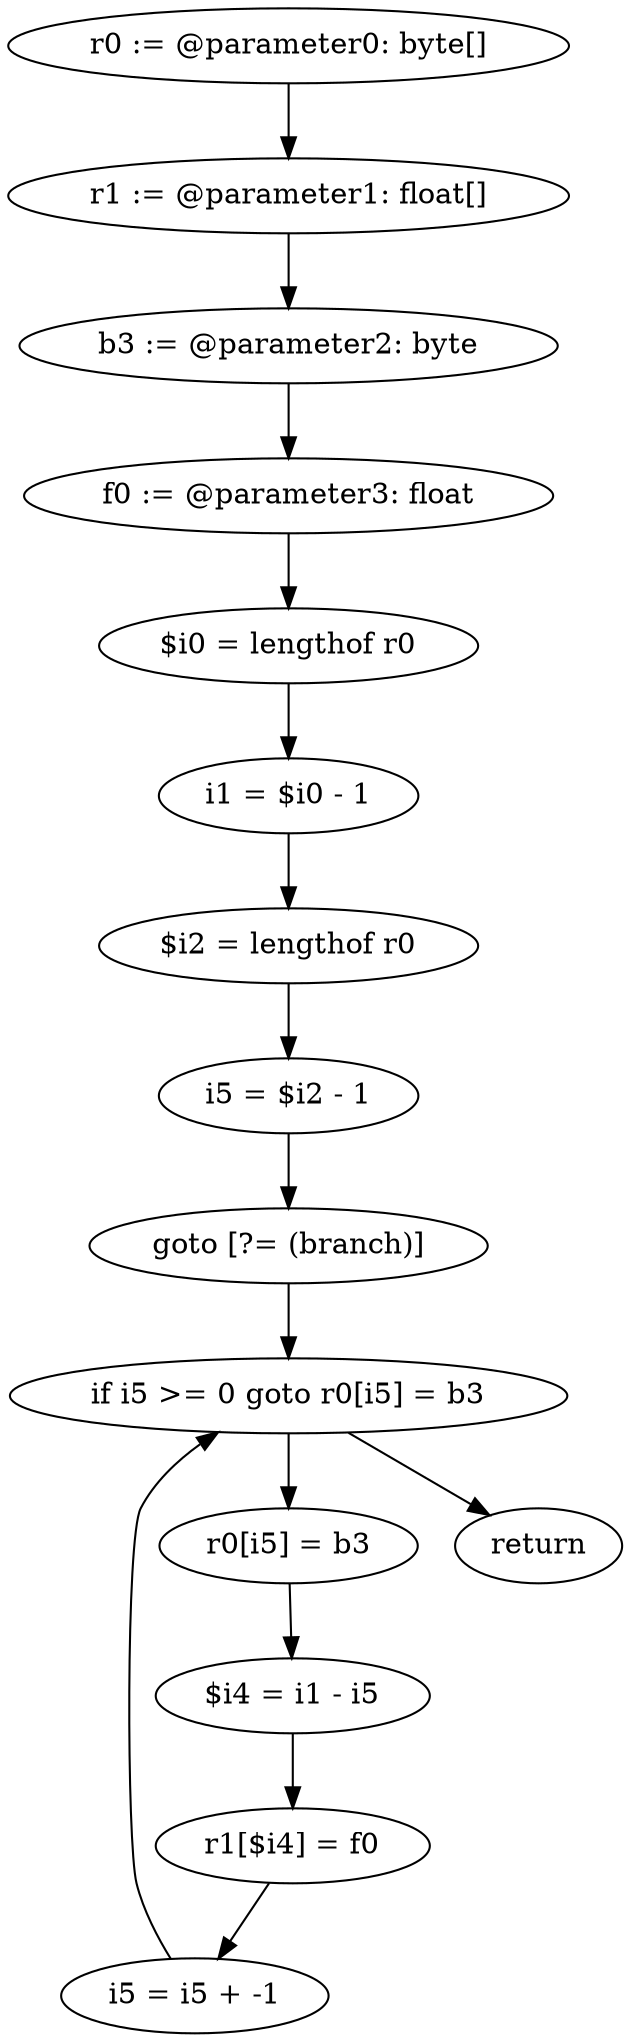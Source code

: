 digraph "unitGraph" {
    "r0 := @parameter0: byte[]"
    "r1 := @parameter1: float[]"
    "b3 := @parameter2: byte"
    "f0 := @parameter3: float"
    "$i0 = lengthof r0"
    "i1 = $i0 - 1"
    "$i2 = lengthof r0"
    "i5 = $i2 - 1"
    "goto [?= (branch)]"
    "r0[i5] = b3"
    "$i4 = i1 - i5"
    "r1[$i4] = f0"
    "i5 = i5 + -1"
    "if i5 >= 0 goto r0[i5] = b3"
    "return"
    "r0 := @parameter0: byte[]"->"r1 := @parameter1: float[]";
    "r1 := @parameter1: float[]"->"b3 := @parameter2: byte";
    "b3 := @parameter2: byte"->"f0 := @parameter3: float";
    "f0 := @parameter3: float"->"$i0 = lengthof r0";
    "$i0 = lengthof r0"->"i1 = $i0 - 1";
    "i1 = $i0 - 1"->"$i2 = lengthof r0";
    "$i2 = lengthof r0"->"i5 = $i2 - 1";
    "i5 = $i2 - 1"->"goto [?= (branch)]";
    "goto [?= (branch)]"->"if i5 >= 0 goto r0[i5] = b3";
    "r0[i5] = b3"->"$i4 = i1 - i5";
    "$i4 = i1 - i5"->"r1[$i4] = f0";
    "r1[$i4] = f0"->"i5 = i5 + -1";
    "i5 = i5 + -1"->"if i5 >= 0 goto r0[i5] = b3";
    "if i5 >= 0 goto r0[i5] = b3"->"return";
    "if i5 >= 0 goto r0[i5] = b3"->"r0[i5] = b3";
}
